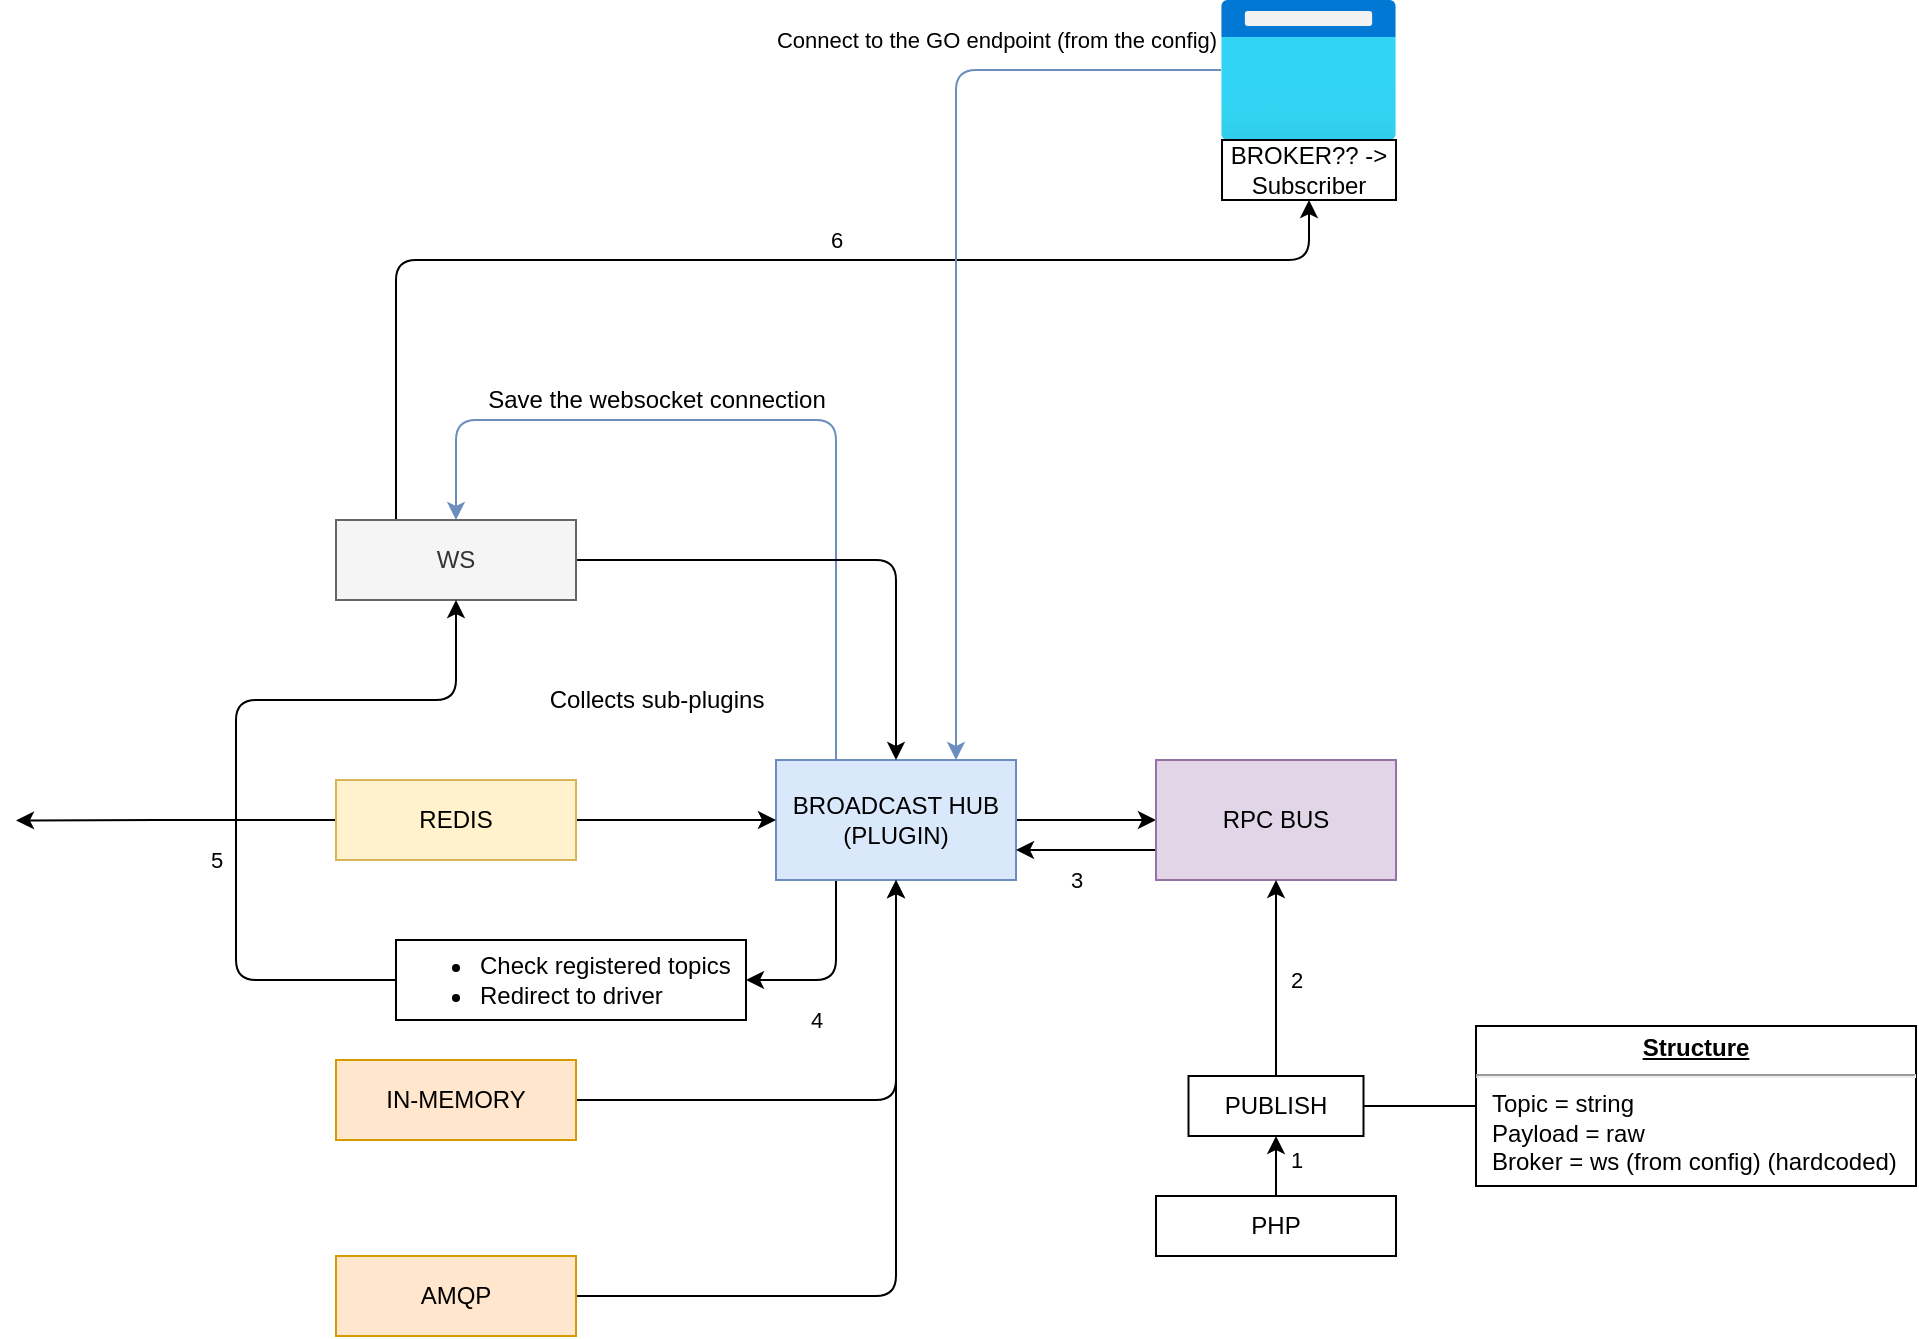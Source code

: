 <mxfile>
    <diagram id="fD2kwGC0DAS2S_q_IsmE" name="Page-1">
        <mxGraphModel dx="1582" dy="1094" grid="1" gridSize="10" guides="1" tooltips="1" connect="1" arrows="1" fold="1" page="1" pageScale="1" pageWidth="1920" pageHeight="1200" math="0" shadow="0">
            <root>
                <mxCell id="0"/>
                <mxCell id="1" parent="0"/>
                <mxCell id="y4MLTYBancT3lkQri0nA-9" style="edgeStyle=orthogonalEdgeStyle;orthogonalLoop=1;jettySize=auto;html=1;exitX=1;exitY=0.5;exitDx=0;exitDy=0;" parent="1" source="y4MLTYBancT3lkQri0nA-1" edge="1">
                    <mxGeometry relative="1" as="geometry">
                        <mxPoint x="620" y="440" as="targetPoint"/>
                    </mxGeometry>
                </mxCell>
                <mxCell id="CDYlmZ7dxupAKddLQDts-15" style="edgeStyle=orthogonalEdgeStyle;orthogonalLoop=1;jettySize=auto;html=1;exitX=0.25;exitY=0;exitDx=0;exitDy=0;entryX=0.5;entryY=0;entryDx=0;entryDy=0;fillColor=#dae8fc;strokeColor=#6c8ebf;" parent="1" source="y4MLTYBancT3lkQri0nA-1" target="y4MLTYBancT3lkQri0nA-2" edge="1">
                    <mxGeometry relative="1" as="geometry">
                        <Array as="points">
                            <mxPoint x="460" y="240"/>
                            <mxPoint x="270" y="240"/>
                        </Array>
                    </mxGeometry>
                </mxCell>
                <mxCell id="34_DfmtK1x9xla_BCLYV-16" value="4" style="edgeStyle=orthogonalEdgeStyle;orthogonalLoop=1;jettySize=auto;html=1;exitX=0.25;exitY=1;exitDx=0;exitDy=0;entryX=1;entryY=0.5;entryDx=0;entryDy=0;" parent="1" source="y4MLTYBancT3lkQri0nA-1" target="34_DfmtK1x9xla_BCLYV-17" edge="1">
                    <mxGeometry x="0.053" y="10" relative="1" as="geometry">
                        <mxPoint x="459.724" y="510" as="targetPoint"/>
                        <mxPoint x="-10" y="10" as="offset"/>
                    </mxGeometry>
                </mxCell>
                <mxCell id="y4MLTYBancT3lkQri0nA-1" value="BROADCAST HUB (PLUGIN)" style="whiteSpace=wrap;html=1;fillColor=#dae8fc;strokeColor=#6c8ebf;fontColor=#000000;" parent="1" vertex="1">
                    <mxGeometry x="430" y="410" width="120" height="60" as="geometry"/>
                </mxCell>
                <mxCell id="y4MLTYBancT3lkQri0nA-5" style="edgeStyle=orthogonalEdgeStyle;orthogonalLoop=1;jettySize=auto;html=1;exitX=1;exitY=0.5;exitDx=0;exitDy=0;entryX=0.5;entryY=0;entryDx=0;entryDy=0;" parent="1" source="y4MLTYBancT3lkQri0nA-2" target="y4MLTYBancT3lkQri0nA-1" edge="1">
                    <mxGeometry relative="1" as="geometry"/>
                </mxCell>
                <mxCell id="34_DfmtK1x9xla_BCLYV-19" style="edgeStyle=orthogonalEdgeStyle;orthogonalLoop=1;jettySize=auto;html=1;exitX=0.25;exitY=0;exitDx=0;exitDy=0;entryX=0.5;entryY=1;entryDx=0;entryDy=0;" parent="1" source="y4MLTYBancT3lkQri0nA-2" target="34_DfmtK1x9xla_BCLYV-1" edge="1">
                    <mxGeometry relative="1" as="geometry">
                        <Array as="points">
                            <mxPoint x="240" y="160"/>
                            <mxPoint x="696" y="160"/>
                        </Array>
                    </mxGeometry>
                </mxCell>
                <mxCell id="34_DfmtK1x9xla_BCLYV-22" value="6" style="edgeLabel;html=1;align=center;verticalAlign=middle;resizable=0;points=[];" parent="34_DfmtK1x9xla_BCLYV-19" vertex="1" connectable="0">
                    <mxGeometry x="-0.217" relative="1" as="geometry">
                        <mxPoint x="108.62" y="-10" as="offset"/>
                    </mxGeometry>
                </mxCell>
                <mxCell id="y4MLTYBancT3lkQri0nA-2" value="WS" style="whiteSpace=wrap;html=1;fillColor=#f5f5f5;strokeColor=#666666;fontColor=#333333;" parent="1" vertex="1">
                    <mxGeometry x="210" y="290" width="120" height="40" as="geometry"/>
                </mxCell>
                <mxCell id="y4MLTYBancT3lkQri0nA-6" style="edgeStyle=orthogonalEdgeStyle;orthogonalLoop=1;jettySize=auto;html=1;exitX=1;exitY=0.5;exitDx=0;exitDy=0;entryX=0;entryY=0.5;entryDx=0;entryDy=0;" parent="1" source="y4MLTYBancT3lkQri0nA-3" target="y4MLTYBancT3lkQri0nA-1" edge="1">
                    <mxGeometry relative="1" as="geometry"/>
                </mxCell>
                <mxCell id="34_DfmtK1x9xla_BCLYV-23" style="edgeStyle=orthogonalEdgeStyle;orthogonalLoop=1;jettySize=auto;html=1;exitX=0;exitY=0.5;exitDx=0;exitDy=0;" parent="1" source="y4MLTYBancT3lkQri0nA-3" edge="1">
                    <mxGeometry relative="1" as="geometry">
                        <mxPoint x="50" y="440.207" as="targetPoint"/>
                    </mxGeometry>
                </mxCell>
                <mxCell id="y4MLTYBancT3lkQri0nA-3" value="REDIS" style="whiteSpace=wrap;html=1;fillColor=#fff2cc;strokeColor=#d6b656;fontColor=#000000;" parent="1" vertex="1">
                    <mxGeometry x="210" y="420" width="120" height="40" as="geometry"/>
                </mxCell>
                <mxCell id="y4MLTYBancT3lkQri0nA-7" style="edgeStyle=orthogonalEdgeStyle;orthogonalLoop=1;jettySize=auto;html=1;exitX=1;exitY=0.5;exitDx=0;exitDy=0;entryX=0.5;entryY=1;entryDx=0;entryDy=0;" parent="1" source="y4MLTYBancT3lkQri0nA-4" target="y4MLTYBancT3lkQri0nA-1" edge="1">
                    <mxGeometry relative="1" as="geometry"/>
                </mxCell>
                <mxCell id="y4MLTYBancT3lkQri0nA-4" value="IN-MEMORY" style="whiteSpace=wrap;html=1;fillColor=#ffe6cc;strokeColor=#d79b00;fontColor=#000000;" parent="1" vertex="1">
                    <mxGeometry x="210" y="560" width="120" height="40" as="geometry"/>
                </mxCell>
                <mxCell id="y4MLTYBancT3lkQri0nA-8" value="Collects sub-plugins" style="text;html=1;align=center;verticalAlign=middle;resizable=0;points=[];autosize=1;" parent="1" vertex="1">
                    <mxGeometry x="310" y="370" width="120" height="20" as="geometry"/>
                </mxCell>
                <mxCell id="34_DfmtK1x9xla_BCLYV-15" value="3" style="edgeStyle=orthogonalEdgeStyle;orthogonalLoop=1;jettySize=auto;html=1;exitX=0;exitY=0.75;exitDx=0;exitDy=0;entryX=1;entryY=0.75;entryDx=0;entryDy=0;" parent="1" source="y4MLTYBancT3lkQri0nA-10" target="y4MLTYBancT3lkQri0nA-1" edge="1">
                    <mxGeometry x="0.143" y="15" relative="1" as="geometry">
                        <mxPoint as="offset"/>
                    </mxGeometry>
                </mxCell>
                <mxCell id="y4MLTYBancT3lkQri0nA-10" value="RPC BUS" style="whiteSpace=wrap;html=1;fillColor=#e1d5e7;strokeColor=#9673a6;fontColor=#000000;" parent="1" vertex="1">
                    <mxGeometry x="620" y="410" width="120" height="60" as="geometry"/>
                </mxCell>
                <mxCell id="CDYlmZ7dxupAKddLQDts-6" style="edgeStyle=orthogonalEdgeStyle;orthogonalLoop=1;jettySize=auto;html=1;entryX=0.75;entryY=0;entryDx=0;entryDy=0;fillColor=#dae8fc;strokeColor=#6c8ebf;" parent="1" source="CDYlmZ7dxupAKddLQDts-1" target="y4MLTYBancT3lkQri0nA-1" edge="1">
                    <mxGeometry relative="1" as="geometry"/>
                </mxCell>
                <mxCell id="CDYlmZ7dxupAKddLQDts-8" value="Connect to the GO endpoint (from the config)" style="edgeLabel;html=1;align=center;verticalAlign=middle;resizable=0;points=[];" parent="CDYlmZ7dxupAKddLQDts-6" vertex="1" connectable="0">
                    <mxGeometry x="-0.668" y="-2" relative="1" as="geometry">
                        <mxPoint x="-33.3" y="-13" as="offset"/>
                    </mxGeometry>
                </mxCell>
                <mxCell id="CDYlmZ7dxupAKddLQDts-1" value="" style="aspect=fixed;html=1;points=[];align=center;image;fontSize=12;image=img/lib/azure2/general/Browser.svg;" parent="1" vertex="1">
                    <mxGeometry x="652.5" y="30" width="87.5" height="70" as="geometry"/>
                </mxCell>
                <mxCell id="34_DfmtK1x9xla_BCLYV-12" style="edgeStyle=orthogonalEdgeStyle;orthogonalLoop=1;jettySize=auto;html=1;exitX=0.5;exitY=0;exitDx=0;exitDy=0;entryX=0.5;entryY=1;entryDx=0;entryDy=0;" parent="1" source="CDYlmZ7dxupAKddLQDts-3" target="y4MLTYBancT3lkQri0nA-10" edge="1">
                    <mxGeometry relative="1" as="geometry"/>
                </mxCell>
                <mxCell id="34_DfmtK1x9xla_BCLYV-20" value="2" style="edgeLabel;html=1;align=center;verticalAlign=middle;resizable=0;points=[];" parent="34_DfmtK1x9xla_BCLYV-12" vertex="1" connectable="0">
                    <mxGeometry x="0.235" y="-1" relative="1" as="geometry">
                        <mxPoint x="9" y="12.69" as="offset"/>
                    </mxGeometry>
                </mxCell>
                <mxCell id="CDYlmZ7dxupAKddLQDts-3" value="PUBLISH" style="whiteSpace=wrap;html=1;" parent="1" vertex="1">
                    <mxGeometry x="636.25" y="568" width="87.5" height="30" as="geometry"/>
                </mxCell>
                <mxCell id="34_DfmtK1x9xla_BCLYV-11" value="1" style="edgeStyle=orthogonalEdgeStyle;orthogonalLoop=1;jettySize=auto;html=1;exitX=0.5;exitY=0;exitDx=0;exitDy=0;entryX=0.5;entryY=1;entryDx=0;entryDy=0;" parent="1" source="CDYlmZ7dxupAKddLQDts-5" target="CDYlmZ7dxupAKddLQDts-3" edge="1">
                    <mxGeometry x="0.2" y="-10" relative="1" as="geometry">
                        <Array as="points">
                            <mxPoint x="680" y="620"/>
                            <mxPoint x="680" y="620"/>
                        </Array>
                        <mxPoint as="offset"/>
                    </mxGeometry>
                </mxCell>
                <mxCell id="CDYlmZ7dxupAKddLQDts-5" value="PHP" style="whiteSpace=wrap;html=1;" parent="1" vertex="1">
                    <mxGeometry x="620" y="628" width="120" height="30" as="geometry"/>
                </mxCell>
                <mxCell id="CDYlmZ7dxupAKddLQDts-9" value="Save the websocket connection" style="text;html=1;align=center;verticalAlign=middle;resizable=0;points=[];autosize=1;" parent="1" vertex="1">
                    <mxGeometry x="280" y="220" width="180" height="20" as="geometry"/>
                </mxCell>
                <mxCell id="34_DfmtK1x9xla_BCLYV-1" value="BROKER?? -&amp;gt; Subscriber" style="whiteSpace=wrap;html=1;" parent="1" vertex="1">
                    <mxGeometry x="653" y="100" width="87" height="30" as="geometry"/>
                </mxCell>
                <mxCell id="34_DfmtK1x9xla_BCLYV-9" value="&lt;p style=&quot;margin: 0px ; margin-top: 4px ; text-align: center ; text-decoration: underline&quot;&gt;&lt;b&gt;Structure&lt;/b&gt;&lt;/p&gt;&lt;hr&gt;&lt;p style=&quot;margin: 0px ; margin-left: 8px&quot;&gt;Topic = string&lt;br&gt;Payload = raw&lt;br&gt;&lt;/p&gt;&lt;p style=&quot;margin: 0px ; margin-left: 8px&quot;&gt;Broker = ws (from config) (hardcoded)&lt;br&gt;&lt;/p&gt;" style="verticalAlign=top;align=left;overflow=fill;fontSize=12;fontFamily=Helvetica;html=1;" parent="1" vertex="1">
                    <mxGeometry x="780" y="543" width="220" height="80" as="geometry"/>
                </mxCell>
                <mxCell id="34_DfmtK1x9xla_BCLYV-10" value="" style="endArrow=none;html=1;entryX=0;entryY=0.5;entryDx=0;entryDy=0;exitX=1;exitY=0.5;exitDx=0;exitDy=0;" parent="1" source="CDYlmZ7dxupAKddLQDts-3" target="34_DfmtK1x9xla_BCLYV-9" edge="1">
                    <mxGeometry width="50" height="50" relative="1" as="geometry">
                        <mxPoint x="740" y="608" as="sourcePoint"/>
                        <mxPoint x="790" y="558" as="targetPoint"/>
                    </mxGeometry>
                </mxCell>
                <mxCell id="34_DfmtK1x9xla_BCLYV-14" style="edgeStyle=orthogonalEdgeStyle;orthogonalLoop=1;jettySize=auto;html=1;exitX=1;exitY=0.5;exitDx=0;exitDy=0;entryX=0.5;entryY=1;entryDx=0;entryDy=0;" parent="1" source="34_DfmtK1x9xla_BCLYV-13" target="y4MLTYBancT3lkQri0nA-1" edge="1">
                    <mxGeometry relative="1" as="geometry"/>
                </mxCell>
                <mxCell id="34_DfmtK1x9xla_BCLYV-13" value="AMQP" style="whiteSpace=wrap;html=1;fillColor=#ffe6cc;strokeColor=#d79b00;fontColor=#000000;" parent="1" vertex="1">
                    <mxGeometry x="210" y="658" width="120" height="40" as="geometry"/>
                </mxCell>
                <mxCell id="34_DfmtK1x9xla_BCLYV-18" style="edgeStyle=orthogonalEdgeStyle;orthogonalLoop=1;jettySize=auto;html=1;exitX=0;exitY=0.5;exitDx=0;exitDy=0;entryX=0.5;entryY=1;entryDx=0;entryDy=0;" parent="1" source="34_DfmtK1x9xla_BCLYV-17" target="y4MLTYBancT3lkQri0nA-2" edge="1">
                    <mxGeometry relative="1" as="geometry">
                        <Array as="points">
                            <mxPoint x="160" y="520"/>
                            <mxPoint x="160" y="380"/>
                            <mxPoint x="270" y="380"/>
                        </Array>
                    </mxGeometry>
                </mxCell>
                <mxCell id="34_DfmtK1x9xla_BCLYV-21" value="5" style="edgeLabel;html=1;align=center;verticalAlign=middle;resizable=0;points=[];" parent="34_DfmtK1x9xla_BCLYV-18" vertex="1" connectable="0">
                    <mxGeometry x="-0.317" y="3" relative="1" as="geometry">
                        <mxPoint x="-7" y="-10.34" as="offset"/>
                    </mxGeometry>
                </mxCell>
                <mxCell id="34_DfmtK1x9xla_BCLYV-17" value="&lt;ul&gt;&lt;li&gt;Check registered topics&lt;/li&gt;&lt;li&gt;Redirect to driver&lt;/li&gt;&lt;/ul&gt;" style="whiteSpace=wrap;html=1;align=left;" parent="1" vertex="1">
                    <mxGeometry x="240" y="500" width="175" height="40" as="geometry"/>
                </mxCell>
            </root>
        </mxGraphModel>
    </diagram>
</mxfile>